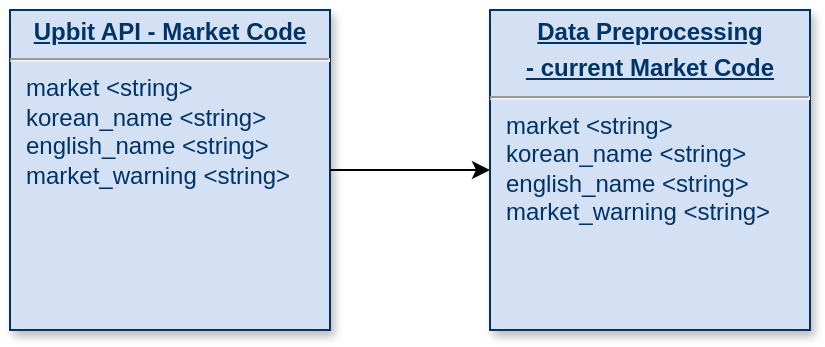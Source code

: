 <mxfile version="15.5.6" type="device"><diagram name="Page-1" id="efa7a0a1-bf9b-a30e-e6df-94a7791c09e9"><mxGraphModel dx="1673" dy="896" grid="1" gridSize="10" guides="1" tooltips="1" connect="1" arrows="1" fold="1" page="1" pageScale="1" pageWidth="826" pageHeight="1169" background="none" math="0" shadow="0"><root><mxCell id="0"/><mxCell id="1" parent="0"/><mxCell id="25" value="&lt;p style=&quot;margin: 0px ; margin-top: 4px ; text-align: center ; text-decoration: underline&quot;&gt;&lt;strong&gt;Upbit API - Market Code&lt;/strong&gt;&lt;/p&gt;&lt;hr&gt;&lt;p style=&quot;margin: 0px ; margin-left: 8px&quot;&gt;market &amp;lt;string&amp;gt;&lt;/p&gt;&lt;p style=&quot;margin: 0px ; margin-left: 8px&quot;&gt;korean_name &amp;lt;string&amp;gt;&lt;/p&gt;&lt;p style=&quot;margin: 0px ; margin-left: 8px&quot;&gt;english_name &amp;lt;string&amp;gt;&lt;/p&gt;&lt;p style=&quot;margin: 0px ; margin-left: 8px&quot;&gt;market_warning &amp;lt;string&amp;gt;&lt;/p&gt;" style="verticalAlign=top;align=left;overflow=fill;fontSize=12;fontFamily=Helvetica;html=1;strokeColor=#003366;shadow=1;fillColor=#D4E1F5;fontColor=#003366" parent="1" vertex="1"><mxGeometry x="40.0" y="40.0" width="160" height="160" as="geometry"/></mxCell><mxCell id="fraQWZupX_8B4qLqbw9i-115" value="" style="endArrow=classic;html=1;rounded=0;exitX=1;exitY=0.5;exitDx=0;exitDy=0;" edge="1" parent="1" source="25"><mxGeometry width="50" height="50" relative="1" as="geometry"><mxPoint x="400" y="510" as="sourcePoint"/><mxPoint x="280" y="120" as="targetPoint"/></mxGeometry></mxCell><mxCell id="fraQWZupX_8B4qLqbw9i-118" value="&lt;p style=&quot;margin: 0px ; margin-top: 4px ; text-align: center ; text-decoration: underline&quot;&gt;&lt;b&gt;Data Preprocessing&lt;/b&gt;&lt;/p&gt;&lt;p style=&quot;margin: 0px ; margin-top: 4px ; text-align: center ; text-decoration: underline&quot;&gt;&lt;b&gt;- current Market Code&lt;/b&gt;&lt;/p&gt;&lt;hr&gt;&lt;p style=&quot;margin: 0px ; margin-left: 8px&quot;&gt;market &amp;lt;string&amp;gt;&lt;/p&gt;&lt;p style=&quot;margin: 0px ; margin-left: 8px&quot;&gt;korean_name &amp;lt;string&amp;gt;&lt;/p&gt;&lt;p style=&quot;margin: 0px ; margin-left: 8px&quot;&gt;english_name &amp;lt;string&amp;gt;&lt;/p&gt;&lt;p style=&quot;margin: 0px ; margin-left: 8px&quot;&gt;market_warning &amp;lt;string&amp;gt;&lt;/p&gt;" style="verticalAlign=top;align=left;overflow=fill;fontSize=12;fontFamily=Helvetica;html=1;strokeColor=#003366;shadow=1;fillColor=#D4E1F5;fontColor=#003366" vertex="1" parent="1"><mxGeometry x="280.0" y="40.0" width="160" height="160" as="geometry"/></mxCell></root></mxGraphModel></diagram></mxfile>